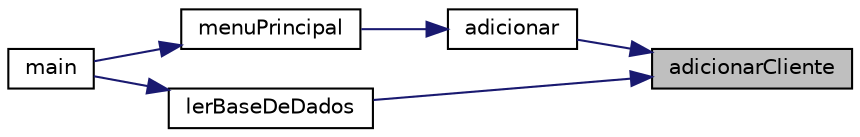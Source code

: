 digraph "adicionarCliente"
{
 // LATEX_PDF_SIZE
  edge [fontname="Helvetica",fontsize="10",labelfontname="Helvetica",labelfontsize="10"];
  node [fontname="Helvetica",fontsize="10",shape=record];
  rankdir="RL";
  Node1 [label="adicionarCliente",height=0.2,width=0.4,color="black", fillcolor="grey75", style="filled", fontcolor="black",tooltip="Procedimento para adicionar um cliente no espaço null."];
  Node1 -> Node2 [dir="back",color="midnightblue",fontsize="10",style="solid",fontname="Helvetica"];
  Node2 [label="adicionar",height=0.2,width=0.4,color="black", fillcolor="white", style="filled",URL="$Cliente_8c.html#ad89f212646caf83baa49f642d41ccddf",tooltip="Funcao para pedir dados do cliente."];
  Node2 -> Node3 [dir="back",color="midnightblue",fontsize="10",style="solid",fontname="Helvetica"];
  Node3 [label="menuPrincipal",height=0.2,width=0.4,color="black", fillcolor="white", style="filled",URL="$ListaLigada_8c.html#a0bb74a8b4a29008967c6d101ddd60701",tooltip="Função que imprime o menu do programa."];
  Node3 -> Node4 [dir="back",color="midnightblue",fontsize="10",style="solid",fontname="Helvetica"];
  Node4 [label="main",height=0.2,width=0.4,color="black", fillcolor="white", style="filled",URL="$main_8c.html#a0ddf1224851353fc92bfbff6f499fa97",tooltip="Função principal que vai correr outras funções como (Ler base de dados / Menu Principal / Guardar Bas..."];
  Node1 -> Node5 [dir="back",color="midnightblue",fontsize="10",style="solid",fontname="Helvetica"];
  Node5 [label="lerBaseDeDados",height=0.2,width=0.4,color="black", fillcolor="white", style="filled",URL="$Cliente_8c.html#aaa662e3ea360cf6921fb7b06726f29ca",tooltip="Função le as variaveis do ficheiro txt e guarda-as na lista."];
  Node5 -> Node4 [dir="back",color="midnightblue",fontsize="10",style="solid",fontname="Helvetica"];
}
